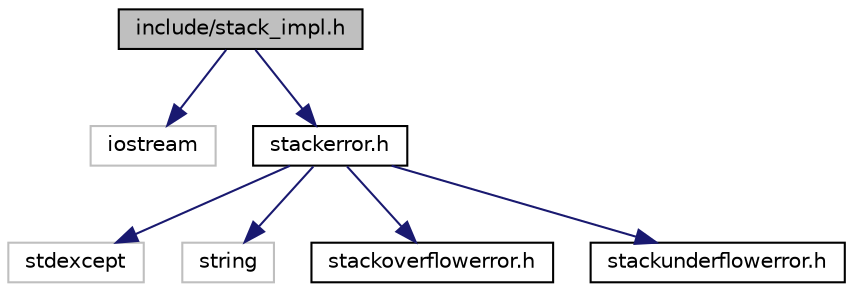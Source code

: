 digraph "include/stack_impl.h"
{
 // LATEX_PDF_SIZE
  edge [fontname="Helvetica",fontsize="10",labelfontname="Helvetica",labelfontsize="10"];
  node [fontname="Helvetica",fontsize="10",shape=record];
  Node1 [label="include/stack_impl.h",height=0.2,width=0.4,color="black", fillcolor="grey75", style="filled", fontcolor="black",tooltip="Contains implementation of the Stack class template."];
  Node1 -> Node2 [color="midnightblue",fontsize="10",style="solid"];
  Node2 [label="iostream",height=0.2,width=0.4,color="grey75", fillcolor="white", style="filled",tooltip=" "];
  Node1 -> Node3 [color="midnightblue",fontsize="10",style="solid"];
  Node3 [label="stackerror.h",height=0.2,width=0.4,color="black", fillcolor="white", style="filled",URL="$stackerror_8h.html",tooltip="Contains implementation of StackError base exception class."];
  Node3 -> Node4 [color="midnightblue",fontsize="10",style="solid"];
  Node4 [label="stdexcept",height=0.2,width=0.4,color="grey75", fillcolor="white", style="filled",tooltip=" "];
  Node3 -> Node5 [color="midnightblue",fontsize="10",style="solid"];
  Node5 [label="string",height=0.2,width=0.4,color="grey75", fillcolor="white", style="filled",tooltip=" "];
  Node3 -> Node6 [color="midnightblue",fontsize="10",style="solid"];
  Node6 [label="stackoverflowerror.h",height=0.2,width=0.4,color="black", fillcolor="white", style="filled",URL="$stackoverflowerror_8h.html",tooltip="Contains implementation of the StackOverflowError class."];
  Node3 -> Node7 [color="midnightblue",fontsize="10",style="solid"];
  Node7 [label="stackunderflowerror.h",height=0.2,width=0.4,color="black", fillcolor="white", style="filled",URL="$stackunderflowerror_8h.html",tooltip="Contains implementation of the StackUnderflowError class."];
}
